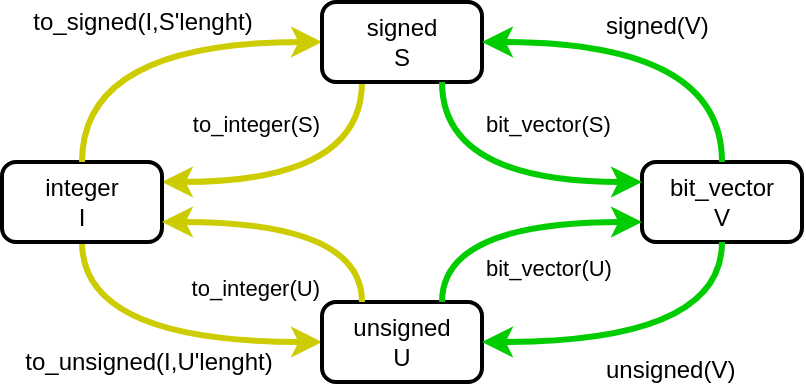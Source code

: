 <mxfile version="15.2.9" type="device"><diagram id="Vmj5wZGBRkyP-jg8ZSQN" name="Page-1"><mxGraphModel dx="786" dy="451" grid="1" gridSize="10" guides="1" tooltips="1" connect="1" arrows="1" fold="1" page="1" pageScale="1" pageWidth="850" pageHeight="1100" math="0" shadow="0"><root><mxCell id="0"/><mxCell id="1" parent="0"/><mxCell id="GN2bYJ8Ew_jsayGIZlVs-5" style="edgeStyle=orthogonalEdgeStyle;rounded=0;orthogonalLoop=1;jettySize=auto;html=1;exitX=0;exitY=0.5;exitDx=0;exitDy=0;entryX=0.5;entryY=1;entryDx=0;entryDy=0;curved=1;startArrow=classic;startFill=1;endArrow=none;endFill=0;strokeWidth=3;strokeColor=#CCCC00;" parent="1" source="GN2bYJ8Ew_jsayGIZlVs-4" target="GN2bYJ8Ew_jsayGIZlVs-1" edge="1"><mxGeometry relative="1" as="geometry"/></mxCell><mxCell id="GN2bYJ8Ew_jsayGIZlVs-13" value="to_unsigned(I,U'lenght)" style="text;html=1;resizable=0;points=[];align=center;verticalAlign=middle;labelBackgroundColor=#ffffff;" parent="GN2bYJ8Ew_jsayGIZlVs-5" vertex="1" connectable="0"><mxGeometry x="-0.139" y="-8" relative="1" as="geometry"><mxPoint x="-14" y="18" as="offset"/></mxGeometry></mxCell><mxCell id="GN2bYJ8Ew_jsayGIZlVs-7" value="to_integer(S)" style="edgeStyle=orthogonalEdgeStyle;curved=1;rounded=0;orthogonalLoop=1;jettySize=auto;html=1;exitX=1;exitY=0.25;exitDx=0;exitDy=0;entryX=0.25;entryY=1;entryDx=0;entryDy=0;startArrow=classic;startFill=1;endArrow=none;endFill=0;labelPosition=left;verticalLabelPosition=top;align=right;verticalAlign=bottom;strokeWidth=3;strokeColor=#CCCC00;" parent="1" source="GN2bYJ8Ew_jsayGIZlVs-1" target="GN2bYJ8Ew_jsayGIZlVs-2" edge="1"><mxGeometry x="0.6" y="20" relative="1" as="geometry"><mxPoint as="offset"/></mxGeometry></mxCell><mxCell id="GN2bYJ8Ew_jsayGIZlVs-1" value="integer&lt;br&gt;I" style="rounded=1;whiteSpace=wrap;html=1;absoluteArcSize=1;arcSize=14;strokeWidth=2;" parent="1" vertex="1"><mxGeometry x="160" y="160" width="80" height="40" as="geometry"/></mxCell><mxCell id="GN2bYJ8Ew_jsayGIZlVs-12" value="&lt;span style=&quot;font-size: 12px&quot;&gt;to_signed(I,S'lenght)&lt;/span&gt;" style="edgeStyle=orthogonalEdgeStyle;curved=1;rounded=0;orthogonalLoop=1;jettySize=auto;html=1;exitX=0;exitY=0.5;exitDx=0;exitDy=0;entryX=0.5;entryY=0;entryDx=0;entryDy=0;startArrow=classic;startFill=1;endArrow=none;endFill=0;strokeWidth=3;strokeColor=#CCCC00;" parent="1" source="GN2bYJ8Ew_jsayGIZlVs-2" target="GN2bYJ8Ew_jsayGIZlVs-1" edge="1"><mxGeometry y="-10" relative="1" as="geometry"><mxPoint as="offset"/></mxGeometry></mxCell><mxCell id="GN2bYJ8Ew_jsayGIZlVs-2" value="signed&lt;br&gt;S" style="rounded=1;whiteSpace=wrap;html=1;absoluteArcSize=1;arcSize=14;strokeWidth=2;" parent="1" vertex="1"><mxGeometry x="320" y="80" width="80" height="40" as="geometry"/></mxCell><mxCell id="GN2bYJ8Ew_jsayGIZlVs-3" value="bit_vector&lt;br&gt;V" style="rounded=1;whiteSpace=wrap;html=1;absoluteArcSize=1;arcSize=14;strokeWidth=2;" parent="1" vertex="1"><mxGeometry x="480" y="160" width="80" height="40" as="geometry"/></mxCell><mxCell id="GN2bYJ8Ew_jsayGIZlVs-4" value="unsigned&lt;br&gt;U" style="rounded=1;whiteSpace=wrap;html=1;absoluteArcSize=1;arcSize=14;strokeWidth=2;" parent="1" vertex="1"><mxGeometry x="320" y="230" width="80" height="40" as="geometry"/></mxCell><mxCell id="GN2bYJ8Ew_jsayGIZlVs-14" value="to_integer(U)" style="edgeStyle=orthogonalEdgeStyle;curved=1;rounded=0;orthogonalLoop=1;jettySize=auto;html=1;exitX=1;exitY=0.75;exitDx=0;exitDy=0;entryX=0.25;entryY=0;entryDx=0;entryDy=0;startArrow=classic;startFill=1;endArrow=none;endFill=0;labelPosition=left;verticalLabelPosition=bottom;align=right;verticalAlign=top;strokeWidth=3;strokeColor=#CCCC00;" parent="1" source="GN2bYJ8Ew_jsayGIZlVs-1" target="GN2bYJ8Ew_jsayGIZlVs-4" edge="1"><mxGeometry x="0.714" y="-20" relative="1" as="geometry"><mxPoint x="250" y="180" as="sourcePoint"/><mxPoint x="350" y="130" as="targetPoint"/><mxPoint as="offset"/></mxGeometry></mxCell><mxCell id="GN2bYJ8Ew_jsayGIZlVs-15" value="bit_vector(S)" style="edgeStyle=orthogonalEdgeStyle;curved=1;rounded=0;orthogonalLoop=1;jettySize=auto;html=1;exitX=0;exitY=0.25;exitDx=0;exitDy=0;entryX=0.75;entryY=1;entryDx=0;entryDy=0;startArrow=classic;startFill=1;endArrow=none;endFill=0;labelPosition=right;verticalLabelPosition=top;align=left;verticalAlign=bottom;strokeWidth=3;strokeColor=#00CC00;" parent="1" source="GN2bYJ8Ew_jsayGIZlVs-3" target="GN2bYJ8Ew_jsayGIZlVs-2" edge="1"><mxGeometry x="0.6" y="-20" relative="1" as="geometry"><mxPoint x="250" y="180" as="sourcePoint"/><mxPoint x="350" y="130" as="targetPoint"/><mxPoint as="offset"/></mxGeometry></mxCell><mxCell id="GN2bYJ8Ew_jsayGIZlVs-16" value="bit_vector(U)" style="edgeStyle=orthogonalEdgeStyle;curved=1;rounded=0;orthogonalLoop=1;jettySize=auto;html=1;exitX=0;exitY=0.75;exitDx=0;exitDy=0;entryX=0.75;entryY=0;entryDx=0;entryDy=0;startArrow=classic;startFill=1;endArrow=none;endFill=0;labelPosition=right;verticalLabelPosition=bottom;align=left;verticalAlign=top;strokeWidth=3;strokeColor=#00CC00;" parent="1" source="GN2bYJ8Ew_jsayGIZlVs-3" target="GN2bYJ8Ew_jsayGIZlVs-4" edge="1"><mxGeometry x="0.143" y="10" relative="1" as="geometry"><mxPoint x="490" y="180" as="sourcePoint"/><mxPoint x="390" y="130" as="targetPoint"/><mxPoint as="offset"/></mxGeometry></mxCell><mxCell id="GN2bYJ8Ew_jsayGIZlVs-17" style="edgeStyle=orthogonalEdgeStyle;rounded=0;orthogonalLoop=1;jettySize=auto;html=1;exitX=1;exitY=0.5;exitDx=0;exitDy=0;entryX=0.5;entryY=1;entryDx=0;entryDy=0;curved=1;startArrow=classic;startFill=1;endArrow=none;endFill=0;strokeWidth=3;strokeColor=#00CC00;" parent="1" source="GN2bYJ8Ew_jsayGIZlVs-4" target="GN2bYJ8Ew_jsayGIZlVs-3" edge="1"><mxGeometry relative="1" as="geometry"><mxPoint x="330" y="260" as="sourcePoint"/><mxPoint x="210" y="210" as="targetPoint"/></mxGeometry></mxCell><mxCell id="GN2bYJ8Ew_jsayGIZlVs-18" value="unsigned(V)" style="text;html=1;resizable=0;points=[];align=left;verticalAlign=top;labelBackgroundColor=#ffffff;labelPosition=right;verticalLabelPosition=bottom;" parent="GN2bYJ8Ew_jsayGIZlVs-17" vertex="1" connectable="0"><mxGeometry x="-0.139" y="-8" relative="1" as="geometry"><mxPoint x="-13" y="-8" as="offset"/></mxGeometry></mxCell><mxCell id="GN2bYJ8Ew_jsayGIZlVs-19" style="edgeStyle=orthogonalEdgeStyle;rounded=0;orthogonalLoop=1;jettySize=auto;html=1;exitX=1;exitY=0.5;exitDx=0;exitDy=0;entryX=0.5;entryY=0;entryDx=0;entryDy=0;curved=1;startArrow=classic;startFill=1;endArrow=none;endFill=0;strokeWidth=3;strokeColor=#00CC00;" parent="1" source="GN2bYJ8Ew_jsayGIZlVs-2" target="GN2bYJ8Ew_jsayGIZlVs-3" edge="1"><mxGeometry relative="1" as="geometry"><mxPoint x="340" y="270" as="sourcePoint"/><mxPoint x="220" y="220" as="targetPoint"/></mxGeometry></mxCell><mxCell id="GN2bYJ8Ew_jsayGIZlVs-20" value="signed(V)" style="text;html=1;resizable=0;points=[];align=left;verticalAlign=bottom;labelBackgroundColor=#ffffff;labelPosition=right;verticalLabelPosition=top;" parent="GN2bYJ8Ew_jsayGIZlVs-19" vertex="1" connectable="0"><mxGeometry x="-0.139" y="-8" relative="1" as="geometry"><mxPoint x="-18" y="-8" as="offset"/></mxGeometry></mxCell></root></mxGraphModel></diagram></mxfile>